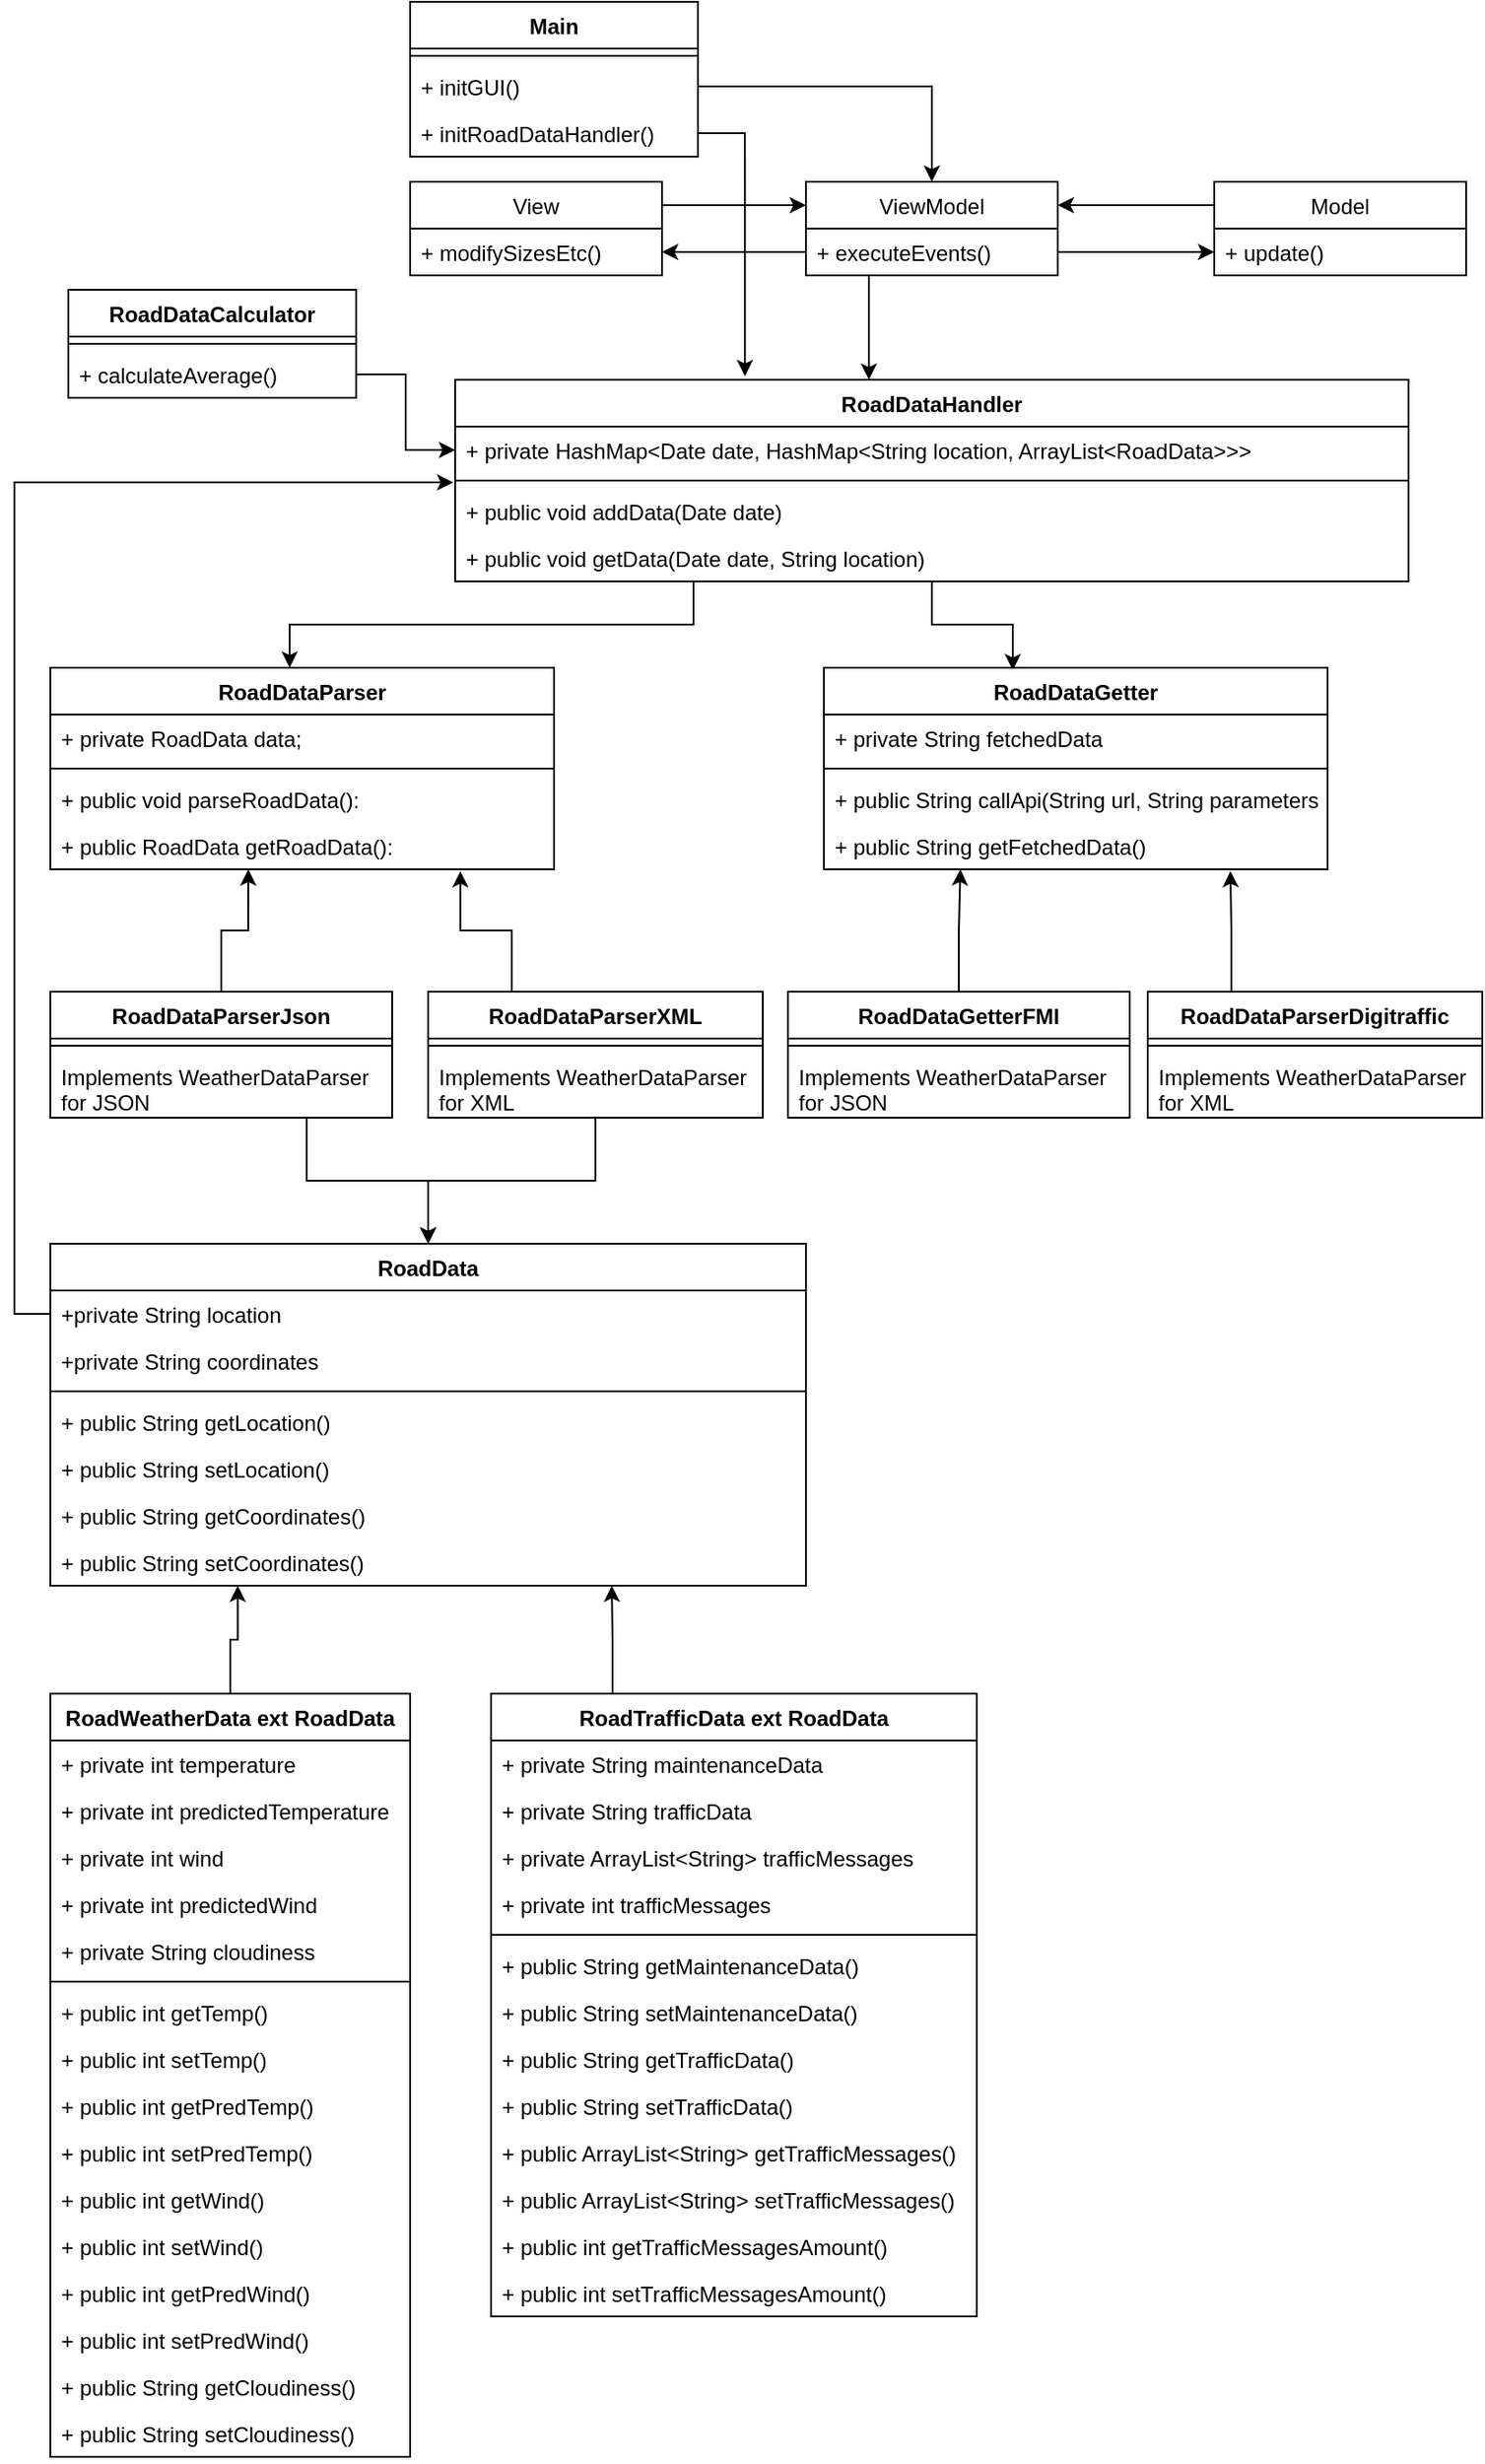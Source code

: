 <mxfile version="15.6.0" type="device"><diagram id="S0gB8MHJX6Fy2yk5ODXF" name="Sivu-1"><mxGraphModel dx="966" dy="1074" grid="1" gridSize="10" guides="1" tooltips="1" connect="1" arrows="1" fold="1" page="1" pageScale="1" pageWidth="827" pageHeight="1169" math="0" shadow="0"><root><mxCell id="0"/><mxCell id="1" parent="0"/><mxCell id="KyH2DdNoMfCb9JzQblsm-80" style="edgeStyle=orthogonalEdgeStyle;rounded=0;orthogonalLoop=1;jettySize=auto;html=1;exitX=0.25;exitY=1;exitDx=0;exitDy=0;entryX=0.475;entryY=0;entryDx=0;entryDy=0;entryPerimeter=0;" parent="1" source="KyH2DdNoMfCb9JzQblsm-4" target="KyH2DdNoMfCb9JzQblsm-13" edge="1"><mxGeometry relative="1" as="geometry"/></mxCell><mxCell id="PyR2XSppZuWLB6HKH8j1-69" style="edgeStyle=orthogonalEdgeStyle;rounded=0;orthogonalLoop=1;jettySize=auto;html=1;exitX=0.5;exitY=1;exitDx=0;exitDy=0;entryX=0.375;entryY=0.012;entryDx=0;entryDy=0;entryPerimeter=0;" parent="1" source="KyH2DdNoMfCb9JzQblsm-4" target="PyR2XSppZuWLB6HKH8j1-56" edge="1"><mxGeometry relative="1" as="geometry"/></mxCell><mxCell id="KyH2DdNoMfCb9JzQblsm-4" value="RoadDataHandler" style="swimlane;fontStyle=1;align=center;verticalAlign=top;childLayout=stackLayout;horizontal=1;startSize=26;horizontalStack=0;resizeParent=1;resizeParentMax=0;resizeLast=0;collapsible=1;marginBottom=0;" parent="1" vertex="1"><mxGeometry x="265" y="220" width="530" height="112" as="geometry"/></mxCell><mxCell id="KyH2DdNoMfCb9JzQblsm-5" value="+ private HashMap&lt;Date date, HashMap&lt;String location, ArrayList&lt;RoadData&gt;&gt;&gt; " style="text;strokeColor=none;fillColor=none;align=left;verticalAlign=top;spacingLeft=4;spacingRight=4;overflow=hidden;rotatable=0;points=[[0,0.5],[1,0.5]];portConstraint=eastwest;" parent="KyH2DdNoMfCb9JzQblsm-4" vertex="1"><mxGeometry y="26" width="530" height="26" as="geometry"/></mxCell><mxCell id="KyH2DdNoMfCb9JzQblsm-6" value="" style="line;strokeWidth=1;fillColor=none;align=left;verticalAlign=middle;spacingTop=-1;spacingLeft=3;spacingRight=3;rotatable=0;labelPosition=right;points=[];portConstraint=eastwest;strokeColor=inherit;" parent="KyH2DdNoMfCb9JzQblsm-4" vertex="1"><mxGeometry y="52" width="530" height="8" as="geometry"/></mxCell><mxCell id="KyH2DdNoMfCb9JzQblsm-7" value="+ public void addData(Date date)&#10;" style="text;strokeColor=none;fillColor=none;align=left;verticalAlign=top;spacingLeft=4;spacingRight=4;overflow=hidden;rotatable=0;points=[[0,0.5],[1,0.5]];portConstraint=eastwest;" parent="KyH2DdNoMfCb9JzQblsm-4" vertex="1"><mxGeometry y="60" width="530" height="26" as="geometry"/></mxCell><mxCell id="KyH2DdNoMfCb9JzQblsm-12" value="+ public void getData(Date date, String location)&#10;" style="text;strokeColor=none;fillColor=none;align=left;verticalAlign=top;spacingLeft=4;spacingRight=4;overflow=hidden;rotatable=0;points=[[0,0.5],[1,0.5]];portConstraint=eastwest;" parent="KyH2DdNoMfCb9JzQblsm-4" vertex="1"><mxGeometry y="86" width="530" height="26" as="geometry"/></mxCell><mxCell id="KyH2DdNoMfCb9JzQblsm-8" value="RoadData" style="swimlane;fontStyle=1;align=center;verticalAlign=top;childLayout=stackLayout;horizontal=1;startSize=26;horizontalStack=0;resizeParent=1;resizeParentMax=0;resizeLast=0;collapsible=1;marginBottom=0;" parent="1" vertex="1"><mxGeometry x="40" y="700" width="420" height="190" as="geometry"/></mxCell><mxCell id="KyH2DdNoMfCb9JzQblsm-9" value="+private String location&#10;" style="text;strokeColor=none;fillColor=none;align=left;verticalAlign=top;spacingLeft=4;spacingRight=4;overflow=hidden;rotatable=0;points=[[0,0.5],[1,0.5]];portConstraint=eastwest;" parent="KyH2DdNoMfCb9JzQblsm-8" vertex="1"><mxGeometry y="26" width="420" height="26" as="geometry"/></mxCell><mxCell id="KyH2DdNoMfCb9JzQblsm-21" value="+private String coordinates&#10;" style="text;strokeColor=none;fillColor=none;align=left;verticalAlign=top;spacingLeft=4;spacingRight=4;overflow=hidden;rotatable=0;points=[[0,0.5],[1,0.5]];portConstraint=eastwest;" parent="KyH2DdNoMfCb9JzQblsm-8" vertex="1"><mxGeometry y="52" width="420" height="26" as="geometry"/></mxCell><mxCell id="KyH2DdNoMfCb9JzQblsm-10" value="" style="line;strokeWidth=1;fillColor=none;align=left;verticalAlign=middle;spacingTop=-1;spacingLeft=3;spacingRight=3;rotatable=0;labelPosition=right;points=[];portConstraint=eastwest;strokeColor=inherit;" parent="KyH2DdNoMfCb9JzQblsm-8" vertex="1"><mxGeometry y="78" width="420" height="8" as="geometry"/></mxCell><mxCell id="KyH2DdNoMfCb9JzQblsm-11" value="+ public String getLocation()" style="text;strokeColor=none;fillColor=none;align=left;verticalAlign=top;spacingLeft=4;spacingRight=4;overflow=hidden;rotatable=0;points=[[0,0.5],[1,0.5]];portConstraint=eastwest;" parent="KyH2DdNoMfCb9JzQblsm-8" vertex="1"><mxGeometry y="86" width="420" height="26" as="geometry"/></mxCell><mxCell id="KyH2DdNoMfCb9JzQblsm-29" value="+ public String setLocation()" style="text;strokeColor=none;fillColor=none;align=left;verticalAlign=top;spacingLeft=4;spacingRight=4;overflow=hidden;rotatable=0;points=[[0,0.5],[1,0.5]];portConstraint=eastwest;" parent="KyH2DdNoMfCb9JzQblsm-8" vertex="1"><mxGeometry y="112" width="420" height="26" as="geometry"/></mxCell><mxCell id="KyH2DdNoMfCb9JzQblsm-28" value="+ public String getCoordinates()" style="text;strokeColor=none;fillColor=none;align=left;verticalAlign=top;spacingLeft=4;spacingRight=4;overflow=hidden;rotatable=0;points=[[0,0.5],[1,0.5]];portConstraint=eastwest;" parent="KyH2DdNoMfCb9JzQblsm-8" vertex="1"><mxGeometry y="138" width="420" height="26" as="geometry"/></mxCell><mxCell id="KyH2DdNoMfCb9JzQblsm-27" value="+ public String setCoordinates()" style="text;strokeColor=none;fillColor=none;align=left;verticalAlign=top;spacingLeft=4;spacingRight=4;overflow=hidden;rotatable=0;points=[[0,0.5],[1,0.5]];portConstraint=eastwest;" parent="KyH2DdNoMfCb9JzQblsm-8" vertex="1"><mxGeometry y="164" width="420" height="26" as="geometry"/></mxCell><mxCell id="KyH2DdNoMfCb9JzQblsm-13" value="RoadDataParser" style="swimlane;fontStyle=1;align=center;verticalAlign=top;childLayout=stackLayout;horizontal=1;startSize=26;horizontalStack=0;resizeParent=1;resizeParentMax=0;resizeLast=0;collapsible=1;marginBottom=0;" parent="1" vertex="1"><mxGeometry x="40" y="380" width="280" height="112" as="geometry"/></mxCell><mxCell id="KyH2DdNoMfCb9JzQblsm-14" value="+ private RoadData data;" style="text;strokeColor=none;fillColor=none;align=left;verticalAlign=top;spacingLeft=4;spacingRight=4;overflow=hidden;rotatable=0;points=[[0,0.5],[1,0.5]];portConstraint=eastwest;" parent="KyH2DdNoMfCb9JzQblsm-13" vertex="1"><mxGeometry y="26" width="280" height="26" as="geometry"/></mxCell><mxCell id="KyH2DdNoMfCb9JzQblsm-15" value="" style="line;strokeWidth=1;fillColor=none;align=left;verticalAlign=middle;spacingTop=-1;spacingLeft=3;spacingRight=3;rotatable=0;labelPosition=right;points=[];portConstraint=eastwest;strokeColor=inherit;" parent="KyH2DdNoMfCb9JzQblsm-13" vertex="1"><mxGeometry y="52" width="280" height="8" as="geometry"/></mxCell><mxCell id="KyH2DdNoMfCb9JzQblsm-16" value="+ public void parseRoadData():" style="text;strokeColor=none;fillColor=none;align=left;verticalAlign=top;spacingLeft=4;spacingRight=4;overflow=hidden;rotatable=0;points=[[0,0.5],[1,0.5]];portConstraint=eastwest;" parent="KyH2DdNoMfCb9JzQblsm-13" vertex="1"><mxGeometry y="60" width="280" height="26" as="geometry"/></mxCell><mxCell id="KyH2DdNoMfCb9JzQblsm-23" value="+ public RoadData getRoadData():" style="text;strokeColor=none;fillColor=none;align=left;verticalAlign=top;spacingLeft=4;spacingRight=4;overflow=hidden;rotatable=0;points=[[0,0.5],[1,0.5]];portConstraint=eastwest;" parent="KyH2DdNoMfCb9JzQblsm-13" vertex="1"><mxGeometry y="86" width="280" height="26" as="geometry"/></mxCell><mxCell id="KyH2DdNoMfCb9JzQblsm-81" style="edgeStyle=orthogonalEdgeStyle;rounded=0;orthogonalLoop=1;jettySize=auto;html=1;exitX=0.75;exitY=1;exitDx=0;exitDy=0;entryX=0.5;entryY=0;entryDx=0;entryDy=0;" parent="1" source="KyH2DdNoMfCb9JzQblsm-30" target="KyH2DdNoMfCb9JzQblsm-8" edge="1"><mxGeometry relative="1" as="geometry"/></mxCell><mxCell id="PyR2XSppZuWLB6HKH8j1-79" style="edgeStyle=orthogonalEdgeStyle;rounded=0;orthogonalLoop=1;jettySize=auto;html=1;exitX=0.5;exitY=0;exitDx=0;exitDy=0;entryX=0.393;entryY=1;entryDx=0;entryDy=0;entryPerimeter=0;" parent="1" source="KyH2DdNoMfCb9JzQblsm-30" target="KyH2DdNoMfCb9JzQblsm-23" edge="1"><mxGeometry relative="1" as="geometry"/></mxCell><mxCell id="KyH2DdNoMfCb9JzQblsm-30" value="RoadDataParserJson" style="swimlane;fontStyle=1;align=center;verticalAlign=top;childLayout=stackLayout;horizontal=1;startSize=26;horizontalStack=0;resizeParent=1;resizeParentMax=0;resizeLast=0;collapsible=1;marginBottom=0;" parent="1" vertex="1"><mxGeometry x="40" y="560" width="190" height="70" as="geometry"/></mxCell><mxCell id="KyH2DdNoMfCb9JzQblsm-32" value="" style="line;strokeWidth=1;fillColor=none;align=left;verticalAlign=middle;spacingTop=-1;spacingLeft=3;spacingRight=3;rotatable=0;labelPosition=right;points=[];portConstraint=eastwest;strokeColor=inherit;" parent="KyH2DdNoMfCb9JzQblsm-30" vertex="1"><mxGeometry y="26" width="190" height="8" as="geometry"/></mxCell><mxCell id="KyH2DdNoMfCb9JzQblsm-33" value="Implements WeatherDataParser&#10;for JSON&#10;" style="text;strokeColor=none;fillColor=none;align=left;verticalAlign=top;spacingLeft=4;spacingRight=4;overflow=hidden;rotatable=0;points=[[0,0.5],[1,0.5]];portConstraint=eastwest;" parent="KyH2DdNoMfCb9JzQblsm-30" vertex="1"><mxGeometry y="34" width="190" height="36" as="geometry"/></mxCell><mxCell id="KyH2DdNoMfCb9JzQblsm-82" style="edgeStyle=orthogonalEdgeStyle;rounded=0;orthogonalLoop=1;jettySize=auto;html=1;" parent="1" source="KyH2DdNoMfCb9JzQblsm-34" target="KyH2DdNoMfCb9JzQblsm-8" edge="1"><mxGeometry relative="1" as="geometry"/></mxCell><mxCell id="PyR2XSppZuWLB6HKH8j1-80" style="edgeStyle=orthogonalEdgeStyle;rounded=0;orthogonalLoop=1;jettySize=auto;html=1;exitX=0.25;exitY=0;exitDx=0;exitDy=0;entryX=0.814;entryY=1.038;entryDx=0;entryDy=0;entryPerimeter=0;" parent="1" source="KyH2DdNoMfCb9JzQblsm-34" target="KyH2DdNoMfCb9JzQblsm-23" edge="1"><mxGeometry relative="1" as="geometry"/></mxCell><mxCell id="KyH2DdNoMfCb9JzQblsm-34" value="RoadDataParserXML" style="swimlane;fontStyle=1;align=center;verticalAlign=top;childLayout=stackLayout;horizontal=1;startSize=26;horizontalStack=0;resizeParent=1;resizeParentMax=0;resizeLast=0;collapsible=1;marginBottom=0;" parent="1" vertex="1"><mxGeometry x="250" y="560" width="186" height="70" as="geometry"/></mxCell><mxCell id="KyH2DdNoMfCb9JzQblsm-36" value="" style="line;strokeWidth=1;fillColor=none;align=left;verticalAlign=middle;spacingTop=-1;spacingLeft=3;spacingRight=3;rotatable=0;labelPosition=right;points=[];portConstraint=eastwest;strokeColor=inherit;" parent="KyH2DdNoMfCb9JzQblsm-34" vertex="1"><mxGeometry y="26" width="186" height="8" as="geometry"/></mxCell><mxCell id="KyH2DdNoMfCb9JzQblsm-37" value="Implements WeatherDataParser&#10;for XML&#10;" style="text;strokeColor=none;fillColor=none;align=left;verticalAlign=top;spacingLeft=4;spacingRight=4;overflow=hidden;rotatable=0;points=[[0,0.5],[1,0.5]];portConstraint=eastwest;" parent="KyH2DdNoMfCb9JzQblsm-34" vertex="1"><mxGeometry y="34" width="186" height="36" as="geometry"/></mxCell><mxCell id="KyH2DdNoMfCb9JzQblsm-85" style="edgeStyle=orthogonalEdgeStyle;rounded=0;orthogonalLoop=1;jettySize=auto;html=1;exitX=0.5;exitY=0;exitDx=0;exitDy=0;entryX=0.248;entryY=1;entryDx=0;entryDy=0;entryPerimeter=0;" parent="1" source="KyH2DdNoMfCb9JzQblsm-38" target="KyH2DdNoMfCb9JzQblsm-27" edge="1"><mxGeometry relative="1" as="geometry"/></mxCell><mxCell id="KyH2DdNoMfCb9JzQblsm-38" value="RoadWeatherData ext RoadData" style="swimlane;fontStyle=1;align=center;verticalAlign=top;childLayout=stackLayout;horizontal=1;startSize=26;horizontalStack=0;resizeParent=1;resizeParentMax=0;resizeLast=0;collapsible=1;marginBottom=0;" parent="1" vertex="1"><mxGeometry x="40" y="950" width="200" height="424" as="geometry"/></mxCell><mxCell id="KyH2DdNoMfCb9JzQblsm-39" value="+ private int temperature" style="text;strokeColor=none;fillColor=none;align=left;verticalAlign=top;spacingLeft=4;spacingRight=4;overflow=hidden;rotatable=0;points=[[0,0.5],[1,0.5]];portConstraint=eastwest;" parent="KyH2DdNoMfCb9JzQblsm-38" vertex="1"><mxGeometry y="26" width="200" height="26" as="geometry"/></mxCell><mxCell id="KyH2DdNoMfCb9JzQblsm-60" value="+ private int predictedTemperature" style="text;strokeColor=none;fillColor=none;align=left;verticalAlign=top;spacingLeft=4;spacingRight=4;overflow=hidden;rotatable=0;points=[[0,0.5],[1,0.5]];portConstraint=eastwest;" parent="KyH2DdNoMfCb9JzQblsm-38" vertex="1"><mxGeometry y="52" width="200" height="26" as="geometry"/></mxCell><mxCell id="KyH2DdNoMfCb9JzQblsm-61" value="+ private int wind" style="text;strokeColor=none;fillColor=none;align=left;verticalAlign=top;spacingLeft=4;spacingRight=4;overflow=hidden;rotatable=0;points=[[0,0.5],[1,0.5]];portConstraint=eastwest;" parent="KyH2DdNoMfCb9JzQblsm-38" vertex="1"><mxGeometry y="78" width="200" height="26" as="geometry"/></mxCell><mxCell id="KyH2DdNoMfCb9JzQblsm-62" value="+ private int predictedWind" style="text;strokeColor=none;fillColor=none;align=left;verticalAlign=top;spacingLeft=4;spacingRight=4;overflow=hidden;rotatable=0;points=[[0,0.5],[1,0.5]];portConstraint=eastwest;" parent="KyH2DdNoMfCb9JzQblsm-38" vertex="1"><mxGeometry y="104" width="200" height="26" as="geometry"/></mxCell><mxCell id="KyH2DdNoMfCb9JzQblsm-63" value="+ private String cloudiness" style="text;strokeColor=none;fillColor=none;align=left;verticalAlign=top;spacingLeft=4;spacingRight=4;overflow=hidden;rotatable=0;points=[[0,0.5],[1,0.5]];portConstraint=eastwest;" parent="KyH2DdNoMfCb9JzQblsm-38" vertex="1"><mxGeometry y="130" width="200" height="26" as="geometry"/></mxCell><mxCell id="KyH2DdNoMfCb9JzQblsm-40" value="" style="line;strokeWidth=1;fillColor=none;align=left;verticalAlign=middle;spacingTop=-1;spacingLeft=3;spacingRight=3;rotatable=0;labelPosition=right;points=[];portConstraint=eastwest;strokeColor=inherit;" parent="KyH2DdNoMfCb9JzQblsm-38" vertex="1"><mxGeometry y="156" width="200" height="8" as="geometry"/></mxCell><mxCell id="KyH2DdNoMfCb9JzQblsm-41" value="+ public int getTemp()" style="text;strokeColor=none;fillColor=none;align=left;verticalAlign=top;spacingLeft=4;spacingRight=4;overflow=hidden;rotatable=0;points=[[0,0.5],[1,0.5]];portConstraint=eastwest;" parent="KyH2DdNoMfCb9JzQblsm-38" vertex="1"><mxGeometry y="164" width="200" height="26" as="geometry"/></mxCell><mxCell id="KyH2DdNoMfCb9JzQblsm-68" value="+ public int setTemp()" style="text;strokeColor=none;fillColor=none;align=left;verticalAlign=top;spacingLeft=4;spacingRight=4;overflow=hidden;rotatable=0;points=[[0,0.5],[1,0.5]];portConstraint=eastwest;" parent="KyH2DdNoMfCb9JzQblsm-38" vertex="1"><mxGeometry y="190" width="200" height="26" as="geometry"/></mxCell><mxCell id="KyH2DdNoMfCb9JzQblsm-64" value="+ public int getPredTemp()" style="text;strokeColor=none;fillColor=none;align=left;verticalAlign=top;spacingLeft=4;spacingRight=4;overflow=hidden;rotatable=0;points=[[0,0.5],[1,0.5]];portConstraint=eastwest;" parent="KyH2DdNoMfCb9JzQblsm-38" vertex="1"><mxGeometry y="216" width="200" height="26" as="geometry"/></mxCell><mxCell id="KyH2DdNoMfCb9JzQblsm-69" value="+ public int setPredTemp()" style="text;strokeColor=none;fillColor=none;align=left;verticalAlign=top;spacingLeft=4;spacingRight=4;overflow=hidden;rotatable=0;points=[[0,0.5],[1,0.5]];portConstraint=eastwest;" parent="KyH2DdNoMfCb9JzQblsm-38" vertex="1"><mxGeometry y="242" width="200" height="26" as="geometry"/></mxCell><mxCell id="KyH2DdNoMfCb9JzQblsm-65" value="+ public int getWind()" style="text;strokeColor=none;fillColor=none;align=left;verticalAlign=top;spacingLeft=4;spacingRight=4;overflow=hidden;rotatable=0;points=[[0,0.5],[1,0.5]];portConstraint=eastwest;" parent="KyH2DdNoMfCb9JzQblsm-38" vertex="1"><mxGeometry y="268" width="200" height="26" as="geometry"/></mxCell><mxCell id="KyH2DdNoMfCb9JzQblsm-72" value="+ public int setWind()" style="text;strokeColor=none;fillColor=none;align=left;verticalAlign=top;spacingLeft=4;spacingRight=4;overflow=hidden;rotatable=0;points=[[0,0.5],[1,0.5]];portConstraint=eastwest;" parent="KyH2DdNoMfCb9JzQblsm-38" vertex="1"><mxGeometry y="294" width="200" height="26" as="geometry"/></mxCell><mxCell id="KyH2DdNoMfCb9JzQblsm-70" value="+ public int getPredWind()" style="text;strokeColor=none;fillColor=none;align=left;verticalAlign=top;spacingLeft=4;spacingRight=4;overflow=hidden;rotatable=0;points=[[0,0.5],[1,0.5]];portConstraint=eastwest;" parent="KyH2DdNoMfCb9JzQblsm-38" vertex="1"><mxGeometry y="320" width="200" height="26" as="geometry"/></mxCell><mxCell id="KyH2DdNoMfCb9JzQblsm-73" value="+ public int setPredWind()" style="text;strokeColor=none;fillColor=none;align=left;verticalAlign=top;spacingLeft=4;spacingRight=4;overflow=hidden;rotatable=0;points=[[0,0.5],[1,0.5]];portConstraint=eastwest;" parent="KyH2DdNoMfCb9JzQblsm-38" vertex="1"><mxGeometry y="346" width="200" height="26" as="geometry"/></mxCell><mxCell id="KyH2DdNoMfCb9JzQblsm-71" value="+ public String getCloudiness()" style="text;strokeColor=none;fillColor=none;align=left;verticalAlign=top;spacingLeft=4;spacingRight=4;overflow=hidden;rotatable=0;points=[[0,0.5],[1,0.5]];portConstraint=eastwest;" parent="KyH2DdNoMfCb9JzQblsm-38" vertex="1"><mxGeometry y="372" width="200" height="26" as="geometry"/></mxCell><mxCell id="KyH2DdNoMfCb9JzQblsm-74" value="+ public String setCloudiness()" style="text;strokeColor=none;fillColor=none;align=left;verticalAlign=top;spacingLeft=4;spacingRight=4;overflow=hidden;rotatable=0;points=[[0,0.5],[1,0.5]];portConstraint=eastwest;" parent="KyH2DdNoMfCb9JzQblsm-38" vertex="1"><mxGeometry y="398" width="200" height="26" as="geometry"/></mxCell><mxCell id="KyH2DdNoMfCb9JzQblsm-86" style="edgeStyle=orthogonalEdgeStyle;rounded=0;orthogonalLoop=1;jettySize=auto;html=1;exitX=0.25;exitY=0;exitDx=0;exitDy=0;entryX=0.743;entryY=1;entryDx=0;entryDy=0;entryPerimeter=0;" parent="1" source="KyH2DdNoMfCb9JzQblsm-42" target="KyH2DdNoMfCb9JzQblsm-27" edge="1"><mxGeometry relative="1" as="geometry"/></mxCell><mxCell id="KyH2DdNoMfCb9JzQblsm-42" value="RoadTrafficData ext RoadData" style="swimlane;fontStyle=1;align=center;verticalAlign=top;childLayout=stackLayout;horizontal=1;startSize=26;horizontalStack=0;resizeParent=1;resizeParentMax=0;resizeLast=0;collapsible=1;marginBottom=0;" parent="1" vertex="1"><mxGeometry x="285" y="950" width="270" height="346" as="geometry"/></mxCell><mxCell id="KyH2DdNoMfCb9JzQblsm-43" value="+ private String maintenanceData" style="text;strokeColor=none;fillColor=none;align=left;verticalAlign=top;spacingLeft=4;spacingRight=4;overflow=hidden;rotatable=0;points=[[0,0.5],[1,0.5]];portConstraint=eastwest;" parent="KyH2DdNoMfCb9JzQblsm-42" vertex="1"><mxGeometry y="26" width="270" height="26" as="geometry"/></mxCell><mxCell id="KyH2DdNoMfCb9JzQblsm-47" value="+ private String trafficData" style="text;strokeColor=none;fillColor=none;align=left;verticalAlign=top;spacingLeft=4;spacingRight=4;overflow=hidden;rotatable=0;points=[[0,0.5],[1,0.5]];portConstraint=eastwest;" parent="KyH2DdNoMfCb9JzQblsm-42" vertex="1"><mxGeometry y="52" width="270" height="26" as="geometry"/></mxCell><mxCell id="KyH2DdNoMfCb9JzQblsm-46" value="+ private ArrayList&lt;String&gt; trafficMessages" style="text;strokeColor=none;fillColor=none;align=left;verticalAlign=top;spacingLeft=4;spacingRight=4;overflow=hidden;rotatable=0;points=[[0,0.5],[1,0.5]];portConstraint=eastwest;" parent="KyH2DdNoMfCb9JzQblsm-42" vertex="1"><mxGeometry y="78" width="270" height="26" as="geometry"/></mxCell><mxCell id="KyH2DdNoMfCb9JzQblsm-48" value="+ private int trafficMessages" style="text;strokeColor=none;fillColor=none;align=left;verticalAlign=top;spacingLeft=4;spacingRight=4;overflow=hidden;rotatable=0;points=[[0,0.5],[1,0.5]];portConstraint=eastwest;" parent="KyH2DdNoMfCb9JzQblsm-42" vertex="1"><mxGeometry y="104" width="270" height="26" as="geometry"/></mxCell><mxCell id="KyH2DdNoMfCb9JzQblsm-44" value="" style="line;strokeWidth=1;fillColor=none;align=left;verticalAlign=middle;spacingTop=-1;spacingLeft=3;spacingRight=3;rotatable=0;labelPosition=right;points=[];portConstraint=eastwest;strokeColor=inherit;" parent="KyH2DdNoMfCb9JzQblsm-42" vertex="1"><mxGeometry y="130" width="270" height="8" as="geometry"/></mxCell><mxCell id="KyH2DdNoMfCb9JzQblsm-45" value="+ public String getMaintenanceData()" style="text;strokeColor=none;fillColor=none;align=left;verticalAlign=top;spacingLeft=4;spacingRight=4;overflow=hidden;rotatable=0;points=[[0,0.5],[1,0.5]];portConstraint=eastwest;" parent="KyH2DdNoMfCb9JzQblsm-42" vertex="1"><mxGeometry y="138" width="270" height="26" as="geometry"/></mxCell><mxCell id="KyH2DdNoMfCb9JzQblsm-50" value="+ public String setMaintenanceData()" style="text;strokeColor=none;fillColor=none;align=left;verticalAlign=top;spacingLeft=4;spacingRight=4;overflow=hidden;rotatable=0;points=[[0,0.5],[1,0.5]];portConstraint=eastwest;" parent="KyH2DdNoMfCb9JzQblsm-42" vertex="1"><mxGeometry y="164" width="270" height="26" as="geometry"/></mxCell><mxCell id="KyH2DdNoMfCb9JzQblsm-51" value="+ public String getTrafficData()" style="text;strokeColor=none;fillColor=none;align=left;verticalAlign=top;spacingLeft=4;spacingRight=4;overflow=hidden;rotatable=0;points=[[0,0.5],[1,0.5]];portConstraint=eastwest;" parent="KyH2DdNoMfCb9JzQblsm-42" vertex="1"><mxGeometry y="190" width="270" height="26" as="geometry"/></mxCell><mxCell id="KyH2DdNoMfCb9JzQblsm-54" value="+ public String setTrafficData()" style="text;strokeColor=none;fillColor=none;align=left;verticalAlign=top;spacingLeft=4;spacingRight=4;overflow=hidden;rotatable=0;points=[[0,0.5],[1,0.5]];portConstraint=eastwest;" parent="KyH2DdNoMfCb9JzQblsm-42" vertex="1"><mxGeometry y="216" width="270" height="26" as="geometry"/></mxCell><mxCell id="KyH2DdNoMfCb9JzQblsm-52" value="+ public ArrayList&lt;String&gt; getTrafficMessages()" style="text;strokeColor=none;fillColor=none;align=left;verticalAlign=top;spacingLeft=4;spacingRight=4;overflow=hidden;rotatable=0;points=[[0,0.5],[1,0.5]];portConstraint=eastwest;" parent="KyH2DdNoMfCb9JzQblsm-42" vertex="1"><mxGeometry y="242" width="270" height="26" as="geometry"/></mxCell><mxCell id="KyH2DdNoMfCb9JzQblsm-55" value="+ public ArrayList&lt;String&gt; setTrafficMessages()" style="text;strokeColor=none;fillColor=none;align=left;verticalAlign=top;spacingLeft=4;spacingRight=4;overflow=hidden;rotatable=0;points=[[0,0.5],[1,0.5]];portConstraint=eastwest;" parent="KyH2DdNoMfCb9JzQblsm-42" vertex="1"><mxGeometry y="268" width="270" height="26" as="geometry"/></mxCell><mxCell id="KyH2DdNoMfCb9JzQblsm-53" value="+ public int getTrafficMessagesAmount()" style="text;strokeColor=none;fillColor=none;align=left;verticalAlign=top;spacingLeft=4;spacingRight=4;overflow=hidden;rotatable=0;points=[[0,0.5],[1,0.5]];portConstraint=eastwest;" parent="KyH2DdNoMfCb9JzQblsm-42" vertex="1"><mxGeometry y="294" width="270" height="26" as="geometry"/></mxCell><mxCell id="KyH2DdNoMfCb9JzQblsm-56" value="+ public int setTrafficMessagesAmount()" style="text;strokeColor=none;fillColor=none;align=left;verticalAlign=top;spacingLeft=4;spacingRight=4;overflow=hidden;rotatable=0;points=[[0,0.5],[1,0.5]];portConstraint=eastwest;" parent="KyH2DdNoMfCb9JzQblsm-42" vertex="1"><mxGeometry y="320" width="270" height="26" as="geometry"/></mxCell><mxCell id="SSLaL5udMHon4tg-ed3Z-13" style="edgeStyle=orthogonalEdgeStyle;rounded=0;orthogonalLoop=1;jettySize=auto;html=1;exitX=0.25;exitY=1;exitDx=0;exitDy=0;entryX=0.434;entryY=0;entryDx=0;entryDy=0;entryPerimeter=0;" edge="1" parent="1" source="PyR2XSppZuWLB6HKH8j1-13" target="KyH2DdNoMfCb9JzQblsm-4"><mxGeometry relative="1" as="geometry"/></mxCell><mxCell id="PyR2XSppZuWLB6HKH8j1-13" value="ViewModel" style="swimlane;fontStyle=0;childLayout=stackLayout;horizontal=1;startSize=26;fillColor=none;horizontalStack=0;resizeParent=1;resizeParentMax=0;resizeLast=0;collapsible=1;marginBottom=0;" parent="1" vertex="1"><mxGeometry x="460" y="110" width="140" height="52" as="geometry"/></mxCell><mxCell id="PyR2XSppZuWLB6HKH8j1-14" value="+ executeEvents()" style="text;strokeColor=none;fillColor=none;align=left;verticalAlign=top;spacingLeft=4;spacingRight=4;overflow=hidden;rotatable=0;points=[[0,0.5],[1,0.5]];portConstraint=eastwest;" parent="PyR2XSppZuWLB6HKH8j1-13" vertex="1"><mxGeometry y="26" width="140" height="26" as="geometry"/></mxCell><mxCell id="PyR2XSppZuWLB6HKH8j1-51" style="edgeStyle=orthogonalEdgeStyle;rounded=0;orthogonalLoop=1;jettySize=auto;html=1;exitX=1;exitY=0.25;exitDx=0;exitDy=0;entryX=0;entryY=0.25;entryDx=0;entryDy=0;" parent="1" source="PyR2XSppZuWLB6HKH8j1-17" target="PyR2XSppZuWLB6HKH8j1-13" edge="1"><mxGeometry relative="1" as="geometry"/></mxCell><mxCell id="PyR2XSppZuWLB6HKH8j1-17" value="View" style="swimlane;fontStyle=0;childLayout=stackLayout;horizontal=1;startSize=26;fillColor=none;horizontalStack=0;resizeParent=1;resizeParentMax=0;resizeLast=0;collapsible=1;marginBottom=0;" parent="1" vertex="1"><mxGeometry x="240" y="110" width="140" height="52" as="geometry"/></mxCell><mxCell id="PyR2XSppZuWLB6HKH8j1-18" value="+ modifySizesEtc()" style="text;strokeColor=none;fillColor=none;align=left;verticalAlign=top;spacingLeft=4;spacingRight=4;overflow=hidden;rotatable=0;points=[[0,0.5],[1,0.5]];portConstraint=eastwest;" parent="PyR2XSppZuWLB6HKH8j1-17" vertex="1"><mxGeometry y="26" width="140" height="26" as="geometry"/></mxCell><mxCell id="PyR2XSppZuWLB6HKH8j1-54" style="edgeStyle=orthogonalEdgeStyle;rounded=0;orthogonalLoop=1;jettySize=auto;html=1;exitX=0;exitY=0.25;exitDx=0;exitDy=0;entryX=1;entryY=0.25;entryDx=0;entryDy=0;" parent="1" source="PyR2XSppZuWLB6HKH8j1-21" target="PyR2XSppZuWLB6HKH8j1-13" edge="1"><mxGeometry relative="1" as="geometry"/></mxCell><mxCell id="PyR2XSppZuWLB6HKH8j1-21" value="Model" style="swimlane;fontStyle=0;childLayout=stackLayout;horizontal=1;startSize=26;fillColor=none;horizontalStack=0;resizeParent=1;resizeParentMax=0;resizeLast=0;collapsible=1;marginBottom=0;" parent="1" vertex="1"><mxGeometry x="687" y="110" width="140" height="52" as="geometry"/></mxCell><mxCell id="PyR2XSppZuWLB6HKH8j1-22" value="+ update()" style="text;strokeColor=none;fillColor=none;align=left;verticalAlign=top;spacingLeft=4;spacingRight=4;overflow=hidden;rotatable=0;points=[[0,0.5],[1,0.5]];portConstraint=eastwest;" parent="PyR2XSppZuWLB6HKH8j1-21" vertex="1"><mxGeometry y="26" width="140" height="26" as="geometry"/></mxCell><mxCell id="PyR2XSppZuWLB6HKH8j1-52" style="edgeStyle=orthogonalEdgeStyle;rounded=0;orthogonalLoop=1;jettySize=auto;html=1;exitX=0;exitY=0.5;exitDx=0;exitDy=0;entryX=1;entryY=0.75;entryDx=0;entryDy=0;" parent="1" source="PyR2XSppZuWLB6HKH8j1-14" target="PyR2XSppZuWLB6HKH8j1-17" edge="1"><mxGeometry relative="1" as="geometry"/></mxCell><mxCell id="PyR2XSppZuWLB6HKH8j1-53" style="edgeStyle=orthogonalEdgeStyle;rounded=0;orthogonalLoop=1;jettySize=auto;html=1;exitX=1;exitY=0.5;exitDx=0;exitDy=0;entryX=0;entryY=0.5;entryDx=0;entryDy=0;" parent="1" source="PyR2XSppZuWLB6HKH8j1-14" target="PyR2XSppZuWLB6HKH8j1-22" edge="1"><mxGeometry relative="1" as="geometry"/></mxCell><mxCell id="PyR2XSppZuWLB6HKH8j1-56" value="RoadDataGetter" style="swimlane;fontStyle=1;align=center;verticalAlign=top;childLayout=stackLayout;horizontal=1;startSize=26;horizontalStack=0;resizeParent=1;resizeParentMax=0;resizeLast=0;collapsible=1;marginBottom=0;" parent="1" vertex="1"><mxGeometry x="470" y="380" width="280" height="112" as="geometry"/></mxCell><mxCell id="PyR2XSppZuWLB6HKH8j1-57" value="+ private String fetchedData" style="text;strokeColor=none;fillColor=none;align=left;verticalAlign=top;spacingLeft=4;spacingRight=4;overflow=hidden;rotatable=0;points=[[0,0.5],[1,0.5]];portConstraint=eastwest;" parent="PyR2XSppZuWLB6HKH8j1-56" vertex="1"><mxGeometry y="26" width="280" height="26" as="geometry"/></mxCell><mxCell id="PyR2XSppZuWLB6HKH8j1-58" value="" style="line;strokeWidth=1;fillColor=none;align=left;verticalAlign=middle;spacingTop=-1;spacingLeft=3;spacingRight=3;rotatable=0;labelPosition=right;points=[];portConstraint=eastwest;strokeColor=inherit;" parent="PyR2XSppZuWLB6HKH8j1-56" vertex="1"><mxGeometry y="52" width="280" height="8" as="geometry"/></mxCell><mxCell id="PyR2XSppZuWLB6HKH8j1-59" value="+ public String callApi(String url, String parameters)" style="text;strokeColor=none;fillColor=none;align=left;verticalAlign=top;spacingLeft=4;spacingRight=4;overflow=hidden;rotatable=0;points=[[0,0.5],[1,0.5]];portConstraint=eastwest;" parent="PyR2XSppZuWLB6HKH8j1-56" vertex="1"><mxGeometry y="60" width="280" height="26" as="geometry"/></mxCell><mxCell id="PyR2XSppZuWLB6HKH8j1-70" value="+ public String getFetchedData()" style="text;strokeColor=none;fillColor=none;align=left;verticalAlign=top;spacingLeft=4;spacingRight=4;overflow=hidden;rotatable=0;points=[[0,0.5],[1,0.5]];portConstraint=eastwest;" parent="PyR2XSppZuWLB6HKH8j1-56" vertex="1"><mxGeometry y="86" width="280" height="26" as="geometry"/></mxCell><mxCell id="PyR2XSppZuWLB6HKH8j1-65" value="RoadDataCalculator" style="swimlane;fontStyle=1;align=center;verticalAlign=top;childLayout=stackLayout;horizontal=1;startSize=26;horizontalStack=0;resizeParent=1;resizeParentMax=0;resizeLast=0;collapsible=1;marginBottom=0;" parent="1" vertex="1"><mxGeometry x="50" y="170" width="160" height="60" as="geometry"/></mxCell><mxCell id="PyR2XSppZuWLB6HKH8j1-67" value="" style="line;strokeWidth=1;fillColor=none;align=left;verticalAlign=middle;spacingTop=-1;spacingLeft=3;spacingRight=3;rotatable=0;labelPosition=right;points=[];portConstraint=eastwest;strokeColor=inherit;" parent="PyR2XSppZuWLB6HKH8j1-65" vertex="1"><mxGeometry y="26" width="160" height="8" as="geometry"/></mxCell><mxCell id="PyR2XSppZuWLB6HKH8j1-68" value="+ calculateAverage()" style="text;strokeColor=none;fillColor=none;align=left;verticalAlign=top;spacingLeft=4;spacingRight=4;overflow=hidden;rotatable=0;points=[[0,0.5],[1,0.5]];portConstraint=eastwest;" parent="PyR2XSppZuWLB6HKH8j1-65" vertex="1"><mxGeometry y="34" width="160" height="26" as="geometry"/></mxCell><mxCell id="PyR2XSppZuWLB6HKH8j1-78" style="edgeStyle=orthogonalEdgeStyle;rounded=0;orthogonalLoop=1;jettySize=auto;html=1;exitX=0.25;exitY=0;exitDx=0;exitDy=0;entryX=0.807;entryY=1.038;entryDx=0;entryDy=0;entryPerimeter=0;" parent="1" source="PyR2XSppZuWLB6HKH8j1-71" target="PyR2XSppZuWLB6HKH8j1-70" edge="1"><mxGeometry relative="1" as="geometry"/></mxCell><mxCell id="PyR2XSppZuWLB6HKH8j1-71" value="RoadDataParserDigitraffic" style="swimlane;fontStyle=1;align=center;verticalAlign=top;childLayout=stackLayout;horizontal=1;startSize=26;horizontalStack=0;resizeParent=1;resizeParentMax=0;resizeLast=0;collapsible=1;marginBottom=0;" parent="1" vertex="1"><mxGeometry x="650" y="560" width="186" height="70" as="geometry"/></mxCell><mxCell id="PyR2XSppZuWLB6HKH8j1-72" value="" style="line;strokeWidth=1;fillColor=none;align=left;verticalAlign=middle;spacingTop=-1;spacingLeft=3;spacingRight=3;rotatable=0;labelPosition=right;points=[];portConstraint=eastwest;strokeColor=inherit;" parent="PyR2XSppZuWLB6HKH8j1-71" vertex="1"><mxGeometry y="26" width="186" height="8" as="geometry"/></mxCell><mxCell id="PyR2XSppZuWLB6HKH8j1-73" value="Implements WeatherDataParser&#10;for XML&#10;" style="text;strokeColor=none;fillColor=none;align=left;verticalAlign=top;spacingLeft=4;spacingRight=4;overflow=hidden;rotatable=0;points=[[0,0.5],[1,0.5]];portConstraint=eastwest;" parent="PyR2XSppZuWLB6HKH8j1-71" vertex="1"><mxGeometry y="34" width="186" height="36" as="geometry"/></mxCell><mxCell id="PyR2XSppZuWLB6HKH8j1-77" style="edgeStyle=orthogonalEdgeStyle;rounded=0;orthogonalLoop=1;jettySize=auto;html=1;exitX=0.5;exitY=0;exitDx=0;exitDy=0;entryX=0.271;entryY=1;entryDx=0;entryDy=0;entryPerimeter=0;" parent="1" source="PyR2XSppZuWLB6HKH8j1-74" target="PyR2XSppZuWLB6HKH8j1-70" edge="1"><mxGeometry relative="1" as="geometry"/></mxCell><mxCell id="PyR2XSppZuWLB6HKH8j1-74" value="RoadDataGetterFMI" style="swimlane;fontStyle=1;align=center;verticalAlign=top;childLayout=stackLayout;horizontal=1;startSize=26;horizontalStack=0;resizeParent=1;resizeParentMax=0;resizeLast=0;collapsible=1;marginBottom=0;" parent="1" vertex="1"><mxGeometry x="450" y="560" width="190" height="70" as="geometry"/></mxCell><mxCell id="PyR2XSppZuWLB6HKH8j1-75" value="" style="line;strokeWidth=1;fillColor=none;align=left;verticalAlign=middle;spacingTop=-1;spacingLeft=3;spacingRight=3;rotatable=0;labelPosition=right;points=[];portConstraint=eastwest;strokeColor=inherit;" parent="PyR2XSppZuWLB6HKH8j1-74" vertex="1"><mxGeometry y="26" width="190" height="8" as="geometry"/></mxCell><mxCell id="PyR2XSppZuWLB6HKH8j1-76" value="Implements WeatherDataParser&#10;for JSON&#10;" style="text;strokeColor=none;fillColor=none;align=left;verticalAlign=top;spacingLeft=4;spacingRight=4;overflow=hidden;rotatable=0;points=[[0,0.5],[1,0.5]];portConstraint=eastwest;" parent="PyR2XSppZuWLB6HKH8j1-74" vertex="1"><mxGeometry y="34" width="190" height="36" as="geometry"/></mxCell><mxCell id="PyR2XSppZuWLB6HKH8j1-84" style="edgeStyle=orthogonalEdgeStyle;rounded=0;orthogonalLoop=1;jettySize=auto;html=1;exitX=0;exitY=0.5;exitDx=0;exitDy=0;entryX=-0.002;entryY=-0.115;entryDx=0;entryDy=0;entryPerimeter=0;" parent="1" source="KyH2DdNoMfCb9JzQblsm-9" target="KyH2DdNoMfCb9JzQblsm-7" edge="1"><mxGeometry relative="1" as="geometry"/></mxCell><mxCell id="SSLaL5udMHon4tg-ed3Z-1" style="edgeStyle=orthogonalEdgeStyle;rounded=0;orthogonalLoop=1;jettySize=auto;html=1;exitX=1;exitY=0.5;exitDx=0;exitDy=0;entryX=0;entryY=0.5;entryDx=0;entryDy=0;" edge="1" parent="1" source="PyR2XSppZuWLB6HKH8j1-68" target="KyH2DdNoMfCb9JzQblsm-5"><mxGeometry relative="1" as="geometry"/></mxCell><mxCell id="SSLaL5udMHon4tg-ed3Z-2" value="Main" style="swimlane;fontStyle=1;align=center;verticalAlign=top;childLayout=stackLayout;horizontal=1;startSize=26;horizontalStack=0;resizeParent=1;resizeParentMax=0;resizeLast=0;collapsible=1;marginBottom=0;" vertex="1" parent="1"><mxGeometry x="240" y="10" width="160" height="86" as="geometry"/></mxCell><mxCell id="SSLaL5udMHon4tg-ed3Z-3" value="" style="line;strokeWidth=1;fillColor=none;align=left;verticalAlign=middle;spacingTop=-1;spacingLeft=3;spacingRight=3;rotatable=0;labelPosition=right;points=[];portConstraint=eastwest;strokeColor=inherit;" vertex="1" parent="SSLaL5udMHon4tg-ed3Z-2"><mxGeometry y="26" width="160" height="8" as="geometry"/></mxCell><mxCell id="SSLaL5udMHon4tg-ed3Z-4" value="+ initGUI()&#10;" style="text;strokeColor=none;fillColor=none;align=left;verticalAlign=top;spacingLeft=4;spacingRight=4;overflow=hidden;rotatable=0;points=[[0,0.5],[1,0.5]];portConstraint=eastwest;" vertex="1" parent="SSLaL5udMHon4tg-ed3Z-2"><mxGeometry y="34" width="160" height="26" as="geometry"/></mxCell><mxCell id="SSLaL5udMHon4tg-ed3Z-5" value="+ initRoadDataHandler()&#10;" style="text;strokeColor=none;fillColor=none;align=left;verticalAlign=top;spacingLeft=4;spacingRight=4;overflow=hidden;rotatable=0;points=[[0,0.5],[1,0.5]];portConstraint=eastwest;" vertex="1" parent="SSLaL5udMHon4tg-ed3Z-2"><mxGeometry y="60" width="160" height="26" as="geometry"/></mxCell><mxCell id="SSLaL5udMHon4tg-ed3Z-11" style="edgeStyle=orthogonalEdgeStyle;rounded=0;orthogonalLoop=1;jettySize=auto;html=1;exitX=1;exitY=0.5;exitDx=0;exitDy=0;entryX=0.5;entryY=0;entryDx=0;entryDy=0;" edge="1" parent="1" source="SSLaL5udMHon4tg-ed3Z-4" target="PyR2XSppZuWLB6HKH8j1-13"><mxGeometry relative="1" as="geometry"/></mxCell><mxCell id="SSLaL5udMHon4tg-ed3Z-12" style="edgeStyle=orthogonalEdgeStyle;rounded=0;orthogonalLoop=1;jettySize=auto;html=1;exitX=1;exitY=0.5;exitDx=0;exitDy=0;entryX=0.304;entryY=-0.018;entryDx=0;entryDy=0;entryPerimeter=0;" edge="1" parent="1" source="SSLaL5udMHon4tg-ed3Z-5" target="KyH2DdNoMfCb9JzQblsm-4"><mxGeometry relative="1" as="geometry"/></mxCell></root></mxGraphModel></diagram></mxfile>